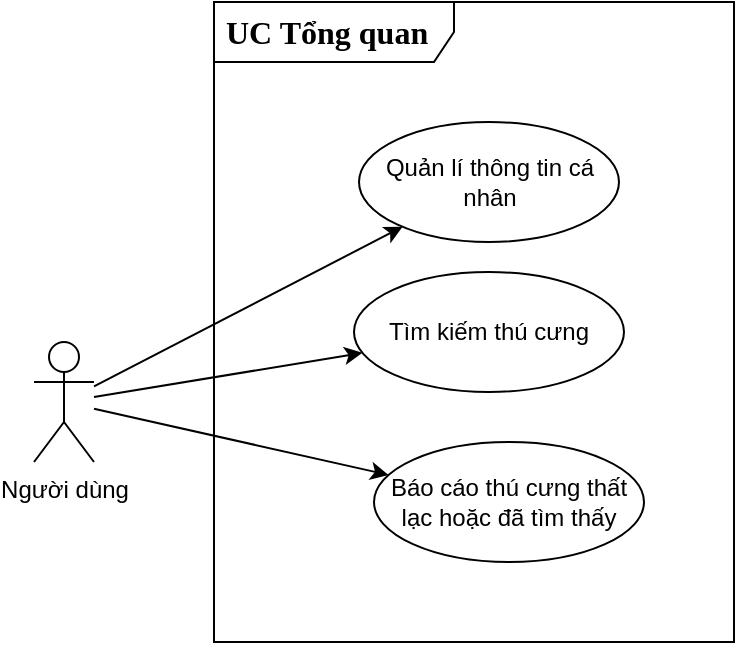 <mxfile version="27.1.4">
  <diagram name="Page-1" id="ukVoowGiGMXWlxbRoC9n">
    <mxGraphModel dx="1628" dy="514" grid="1" gridSize="10" guides="1" tooltips="1" connect="1" arrows="1" fold="1" page="1" pageScale="1" pageWidth="850" pageHeight="1100" math="0" shadow="0">
      <root>
        <mxCell id="0" />
        <mxCell id="1" parent="0" />
        <mxCell id="DiptRn0a8JAyyoFzcJ41-2" value="Người dùng" style="shape=umlActor;verticalLabelPosition=bottom;verticalAlign=top;html=1;outlineConnect=0;" parent="1" vertex="1">
          <mxGeometry x="-90" y="740" width="30" height="60" as="geometry" />
        </mxCell>
        <mxCell id="DiptRn0a8JAyyoFzcJ41-4" value="Quản lí thông tin cá nhân" style="ellipse;whiteSpace=wrap;html=1;" parent="1" vertex="1">
          <mxGeometry x="72.5" y="630" width="130" height="60" as="geometry" />
        </mxCell>
        <mxCell id="DiptRn0a8JAyyoFzcJ41-6" value="Tìm kiếm thú cưng" style="ellipse;whiteSpace=wrap;html=1;" parent="1" vertex="1">
          <mxGeometry x="70" y="705" width="135" height="60" as="geometry" />
        </mxCell>
        <mxCell id="DiptRn0a8JAyyoFzcJ41-7" value="Báo cáo thú cưng thất lạc hoặc đã tìm thấy" style="ellipse;whiteSpace=wrap;html=1;" parent="1" vertex="1">
          <mxGeometry x="80" y="790" width="135" height="60" as="geometry" />
        </mxCell>
        <mxCell id="DiptRn0a8JAyyoFzcJ41-10" value="" style="endArrow=classic;html=1;rounded=0;" parent="1" source="DiptRn0a8JAyyoFzcJ41-2" target="DiptRn0a8JAyyoFzcJ41-4" edge="1">
          <mxGeometry width="50" height="50" relative="1" as="geometry">
            <mxPoint x="270" y="730" as="sourcePoint" />
            <mxPoint x="320" y="680" as="targetPoint" />
          </mxGeometry>
        </mxCell>
        <mxCell id="DiptRn0a8JAyyoFzcJ41-12" value="" style="endArrow=classic;html=1;rounded=0;" parent="1" source="DiptRn0a8JAyyoFzcJ41-2" target="DiptRn0a8JAyyoFzcJ41-6" edge="1">
          <mxGeometry width="50" height="50" relative="1" as="geometry">
            <mxPoint x="270" y="730" as="sourcePoint" />
            <mxPoint x="320" y="680" as="targetPoint" />
          </mxGeometry>
        </mxCell>
        <mxCell id="DiptRn0a8JAyyoFzcJ41-13" value="" style="endArrow=classic;html=1;rounded=0;" parent="1" source="DiptRn0a8JAyyoFzcJ41-2" target="DiptRn0a8JAyyoFzcJ41-7" edge="1">
          <mxGeometry width="50" height="50" relative="1" as="geometry">
            <mxPoint x="270" y="730" as="sourcePoint" />
            <mxPoint x="320" y="680" as="targetPoint" />
          </mxGeometry>
        </mxCell>
        <mxCell id="GRFxthuUE7YwB1FqXBWR-3" value="&lt;font face=&quot;Times New Roman, serif&quot;&gt;&lt;span style=&quot;font-size: 16px;&quot;&gt;&lt;b&gt;&amp;nbsp;UC Tổng quan&lt;/b&gt;&lt;/span&gt;&lt;/font&gt;" style="shape=umlFrame;whiteSpace=wrap;html=1;pointerEvents=0;width=120;height=30;align=left;" vertex="1" parent="1">
          <mxGeometry y="570" width="260" height="320" as="geometry" />
        </mxCell>
      </root>
    </mxGraphModel>
  </diagram>
</mxfile>
